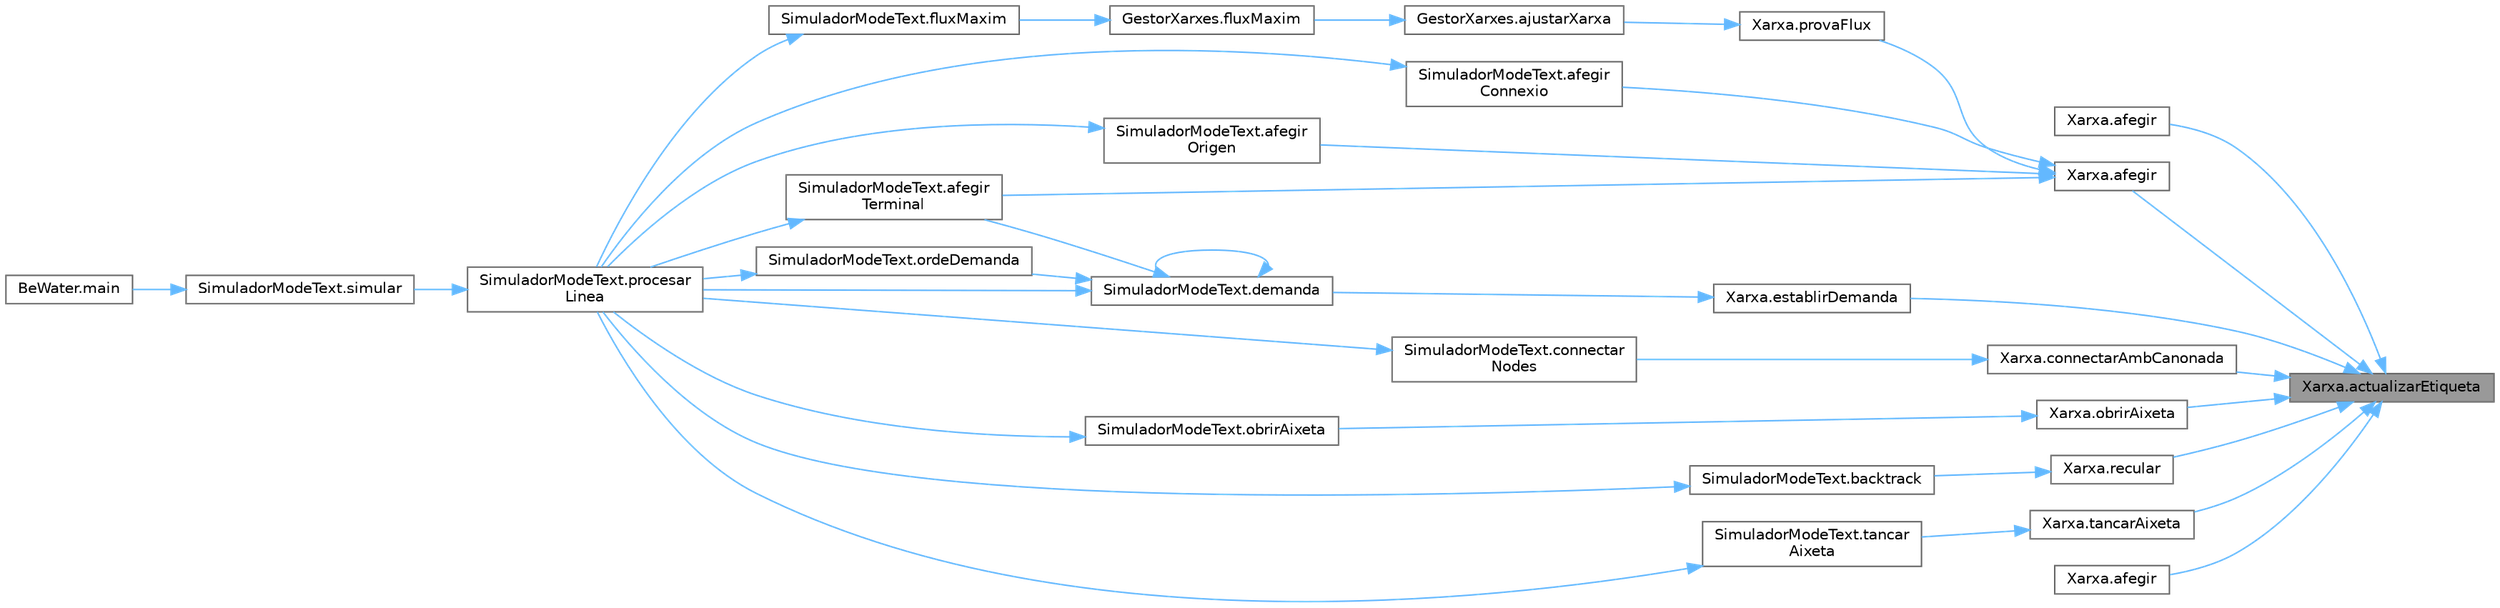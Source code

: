 digraph "Xarxa.actualizarEtiqueta"
{
 // LATEX_PDF_SIZE
  bgcolor="transparent";
  edge [fontname=Helvetica,fontsize=10,labelfontname=Helvetica,labelfontsize=10];
  node [fontname=Helvetica,fontsize=10,shape=box,height=0.2,width=0.4];
  rankdir="RL";
  Node1 [id="Node000001",label="Xarxa.actualizarEtiqueta",height=0.2,width=0.4,color="gray40", fillcolor="grey60", style="filled", fontcolor="black",tooltip="Actualitza l'etiqueta d'un node amb el seu estat actual."];
  Node1 -> Node2 [id="edge1_Node000001_Node000002",dir="back",color="steelblue1",style="solid",tooltip=" "];
  Node2 [id="Node000002",label="Xarxa.afegir",height=0.2,width=0.4,color="grey40", fillcolor="white", style="filled",URL="$class_xarxa.html#a10d95b7d2eb4f067da93a2d565cc3c3c",tooltip="Afegeix un node connexió a la xarxa."];
  Node1 -> Node3 [id="edge2_Node000001_Node000003",dir="back",color="steelblue1",style="solid",tooltip=" "];
  Node3 [id="Node000003",label="Xarxa.afegir",height=0.2,width=0.4,color="grey40", fillcolor="white", style="filled",URL="$class_xarxa.html#ad1d4b91e851fdfd8d1621543b7d5c01e",tooltip="Afegeix un node d'origen a la xarxa."];
  Node3 -> Node4 [id="edge3_Node000003_Node000004",dir="back",color="steelblue1",style="solid",tooltip=" "];
  Node4 [id="Node000004",label="SimuladorModeText.afegir\lConnexio",height=0.2,width=0.4,color="grey40", fillcolor="white", style="filled",URL="$class_simulador_mode_text.html#a1b7e6992e2ee07a2ea8e0cc306049ba2",tooltip="Afegeix una connexió a la xarxa."];
  Node4 -> Node5 [id="edge4_Node000004_Node000005",dir="back",color="steelblue1",style="solid",tooltip=" "];
  Node5 [id="Node000005",label="SimuladorModeText.procesar\lLinea",height=0.2,width=0.4,color="grey40", fillcolor="white", style="filled",URL="$class_simulador_mode_text.html#a270115afbf646ce8e561f39294b76561",tooltip=" "];
  Node5 -> Node6 [id="edge5_Node000005_Node000006",dir="back",color="steelblue1",style="solid",tooltip=" "];
  Node6 [id="Node000006",label="SimuladorModeText.simular",height=0.2,width=0.4,color="grey40", fillcolor="white", style="filled",URL="$class_simulador_mode_text.html#acf46c7460ef06bf77ae48ab3217c40f1",tooltip=" "];
  Node6 -> Node7 [id="edge6_Node000006_Node000007",dir="back",color="steelblue1",style="solid",tooltip=" "];
  Node7 [id="Node000007",label="BeWater.main",height=0.2,width=0.4,color="grey40", fillcolor="white", style="filled",URL="$class_be_water.html#aa8aad185395e8f524e8b46d8317e5590",tooltip="Mètode principal que inicia la simulació en mode text."];
  Node3 -> Node8 [id="edge7_Node000003_Node000008",dir="back",color="steelblue1",style="solid",tooltip=" "];
  Node8 [id="Node000008",label="SimuladorModeText.afegir\lOrigen",height=0.2,width=0.4,color="grey40", fillcolor="white", style="filled",URL="$class_simulador_mode_text.html#a48a9b93566c58d81fb4b42579a81ccd7",tooltip="Afegeix un origen a la xarxa."];
  Node8 -> Node5 [id="edge8_Node000008_Node000005",dir="back",color="steelblue1",style="solid",tooltip=" "];
  Node3 -> Node9 [id="edge9_Node000003_Node000009",dir="back",color="steelblue1",style="solid",tooltip=" "];
  Node9 [id="Node000009",label="SimuladorModeText.afegir\lTerminal",height=0.2,width=0.4,color="grey40", fillcolor="white", style="filled",URL="$class_simulador_mode_text.html#a0c84e281d492ecd2b4e0d3a25f06becb",tooltip="Afegeix un terminal a la xarxa."];
  Node9 -> Node5 [id="edge10_Node000009_Node000005",dir="back",color="steelblue1",style="solid",tooltip=" "];
  Node3 -> Node10 [id="edge11_Node000003_Node000010",dir="back",color="steelblue1",style="solid",tooltip=" "];
  Node10 [id="Node000010",label="Xarxa.provaFlux",height=0.2,width=0.4,color="grey40", fillcolor="white", style="filled",URL="$class_xarxa.html#ab15830579256d0b2b599f900a10be66f",tooltip="Prova el flux entre dos nodes i ajusta la xarxa en conseqüència."];
  Node10 -> Node11 [id="edge12_Node000010_Node000011",dir="back",color="steelblue1",style="solid",tooltip=" "];
  Node11 [id="Node000011",label="GestorXarxes.ajustarXarxa",height=0.2,width=0.4,color="grey40", fillcolor="white", style="filled",URL="$class_gestor_xarxes.html#a23d4af5899a9dc3d73a602ca808f82e1",tooltip="Ajusta la xarxa x segons un conjunt de regles o paràmetres."];
  Node11 -> Node12 [id="edge13_Node000011_Node000012",dir="back",color="steelblue1",style="solid",tooltip=" "];
  Node12 [id="Node000012",label="GestorXarxes.fluxMaxim",height=0.2,width=0.4,color="grey40", fillcolor="white", style="filled",URL="$class_gestor_xarxes.html#a06132634b519e01136ad0f55d2664e93",tooltip="Dibuixa el flux màxim que pot circular per la xarxa x, tenint en compte la capacitat de les canonades..."];
  Node12 -> Node13 [id="edge14_Node000012_Node000013",dir="back",color="steelblue1",style="solid",tooltip=" "];
  Node13 [id="Node000013",label="SimuladorModeText.fluxMaxim",height=0.2,width=0.4,color="grey40", fillcolor="white", style="filled",URL="$class_simulador_mode_text.html#a2184f347d4be64eee2bf5e7477acb235",tooltip="Calcula el flux màxim d'un node origen."];
  Node13 -> Node5 [id="edge15_Node000013_Node000005",dir="back",color="steelblue1",style="solid",tooltip=" "];
  Node1 -> Node14 [id="edge16_Node000001_Node000014",dir="back",color="steelblue1",style="solid",tooltip=" "];
  Node14 [id="Node000014",label="Xarxa.afegir",height=0.2,width=0.4,color="grey40", fillcolor="white", style="filled",URL="$class_xarxa.html#a8b1f2ee135a2579a0e84e4011bb5a46e",tooltip="Afegeix un node terminal a la xarxa."];
  Node1 -> Node15 [id="edge17_Node000001_Node000015",dir="back",color="steelblue1",style="solid",tooltip=" "];
  Node15 [id="Node000015",label="Xarxa.connectarAmbCanonada",height=0.2,width=0.4,color="grey40", fillcolor="white", style="filled",URL="$class_xarxa.html#a7445d7f3071626b3165c3d74d7213023",tooltip="Connecta dos nodes amb una canonada de capacitat donada."];
  Node15 -> Node16 [id="edge18_Node000015_Node000016",dir="back",color="steelblue1",style="solid",tooltip=" "];
  Node16 [id="Node000016",label="SimuladorModeText.connectar\lNodes",height=0.2,width=0.4,color="grey40", fillcolor="white", style="filled",URL="$class_simulador_mode_text.html#ad024d86782ee8276ede3b3be73917dee",tooltip="Connecta dos nodes amb una canonada."];
  Node16 -> Node5 [id="edge19_Node000016_Node000005",dir="back",color="steelblue1",style="solid",tooltip=" "];
  Node1 -> Node17 [id="edge20_Node000001_Node000017",dir="back",color="steelblue1",style="solid",tooltip=" "];
  Node17 [id="Node000017",label="Xarxa.establirDemanda",height=0.2,width=0.4,color="grey40", fillcolor="white", style="filled",URL="$class_xarxa.html#a3ec71c5575218566f9f71416407191be",tooltip="Estableix la demanda d'un node terminal."];
  Node17 -> Node18 [id="edge21_Node000017_Node000018",dir="back",color="steelblue1",style="solid",tooltip=" "];
  Node18 [id="Node000018",label="SimuladorModeText.demanda",height=0.2,width=0.4,color="grey40", fillcolor="white", style="filled",URL="$class_simulador_mode_text.html#aeafd4af3db5d6e3739010aba0fee2a2d",tooltip="Estableix la demanda d'un node terminal."];
  Node18 -> Node9 [id="edge22_Node000018_Node000009",dir="back",color="steelblue1",style="solid",tooltip=" "];
  Node18 -> Node18 [id="edge23_Node000018_Node000018",dir="back",color="steelblue1",style="solid",tooltip=" "];
  Node18 -> Node19 [id="edge24_Node000018_Node000019",dir="back",color="steelblue1",style="solid",tooltip=" "];
  Node19 [id="Node000019",label="SimuladorModeText.ordeDemanda",height=0.2,width=0.4,color="grey40", fillcolor="white", style="filled",URL="$class_simulador_mode_text.html#a56ceb725005d8a1ef9e76f0cd99344cc",tooltip="Retorna la demanda d'un client."];
  Node19 -> Node5 [id="edge25_Node000019_Node000005",dir="back",color="steelblue1",style="solid",tooltip=" "];
  Node18 -> Node5 [id="edge26_Node000018_Node000005",dir="back",color="steelblue1",style="solid",tooltip=" "];
  Node1 -> Node20 [id="edge27_Node000001_Node000020",dir="back",color="steelblue1",style="solid",tooltip=" "];
  Node20 [id="Node000020",label="Xarxa.obrirAixeta",height=0.2,width=0.4,color="grey40", fillcolor="white", style="filled",URL="$class_xarxa.html#ab8438c178c024a7b51f367e242c7d032",tooltip="Abre la válvula de un nodo."];
  Node20 -> Node21 [id="edge28_Node000020_Node000021",dir="back",color="steelblue1",style="solid",tooltip=" "];
  Node21 [id="Node000021",label="SimuladorModeText.obrirAixeta",height=0.2,width=0.4,color="grey40", fillcolor="white", style="filled",URL="$class_simulador_mode_text.html#abe97097ea7bc03a61e2d2d54c3ff5dda",tooltip="Obre l'aixeta d'un node."];
  Node21 -> Node5 [id="edge29_Node000021_Node000005",dir="back",color="steelblue1",style="solid",tooltip=" "];
  Node1 -> Node22 [id="edge30_Node000001_Node000022",dir="back",color="steelblue1",style="solid",tooltip=" "];
  Node22 [id="Node000022",label="Xarxa.recular",height=0.2,width=0.4,color="grey40", fillcolor="white", style="filled",URL="$class_xarxa.html#a1162fd976e1518879fb145d8bb9fb338",tooltip="Desfer un nombre de passos en la seqüència d'operacions realitzades d'obrir i tancar vàlvules."];
  Node22 -> Node23 [id="edge31_Node000022_Node000023",dir="back",color="steelblue1",style="solid",tooltip=" "];
  Node23 [id="Node000023",label="SimuladorModeText.backtrack",height=0.2,width=0.4,color="grey40", fillcolor="white", style="filled",URL="$class_simulador_mode_text.html#a41f9a304cada6d87d0b5c7bc29a21c35",tooltip="Retrocedeix un cert nombre de passos en les operacions realitzades."];
  Node23 -> Node5 [id="edge32_Node000023_Node000005",dir="back",color="steelblue1",style="solid",tooltip=" "];
  Node1 -> Node24 [id="edge33_Node000001_Node000024",dir="back",color="steelblue1",style="solid",tooltip=" "];
  Node24 [id="Node000024",label="Xarxa.tancarAixeta",height=0.2,width=0.4,color="grey40", fillcolor="white", style="filled",URL="$class_xarxa.html#af261f245abc981f7398a3f1216ddcedf",tooltip="Cierra la válvula de un nodo."];
  Node24 -> Node25 [id="edge34_Node000024_Node000025",dir="back",color="steelblue1",style="solid",tooltip=" "];
  Node25 [id="Node000025",label="SimuladorModeText.tancar\lAixeta",height=0.2,width=0.4,color="grey40", fillcolor="white", style="filled",URL="$class_simulador_mode_text.html#a9effd54a4f80cd2d332a5018115757e3",tooltip="Tanca l'aixeta d'un node."];
  Node25 -> Node5 [id="edge35_Node000025_Node000005",dir="back",color="steelblue1",style="solid",tooltip=" "];
}
